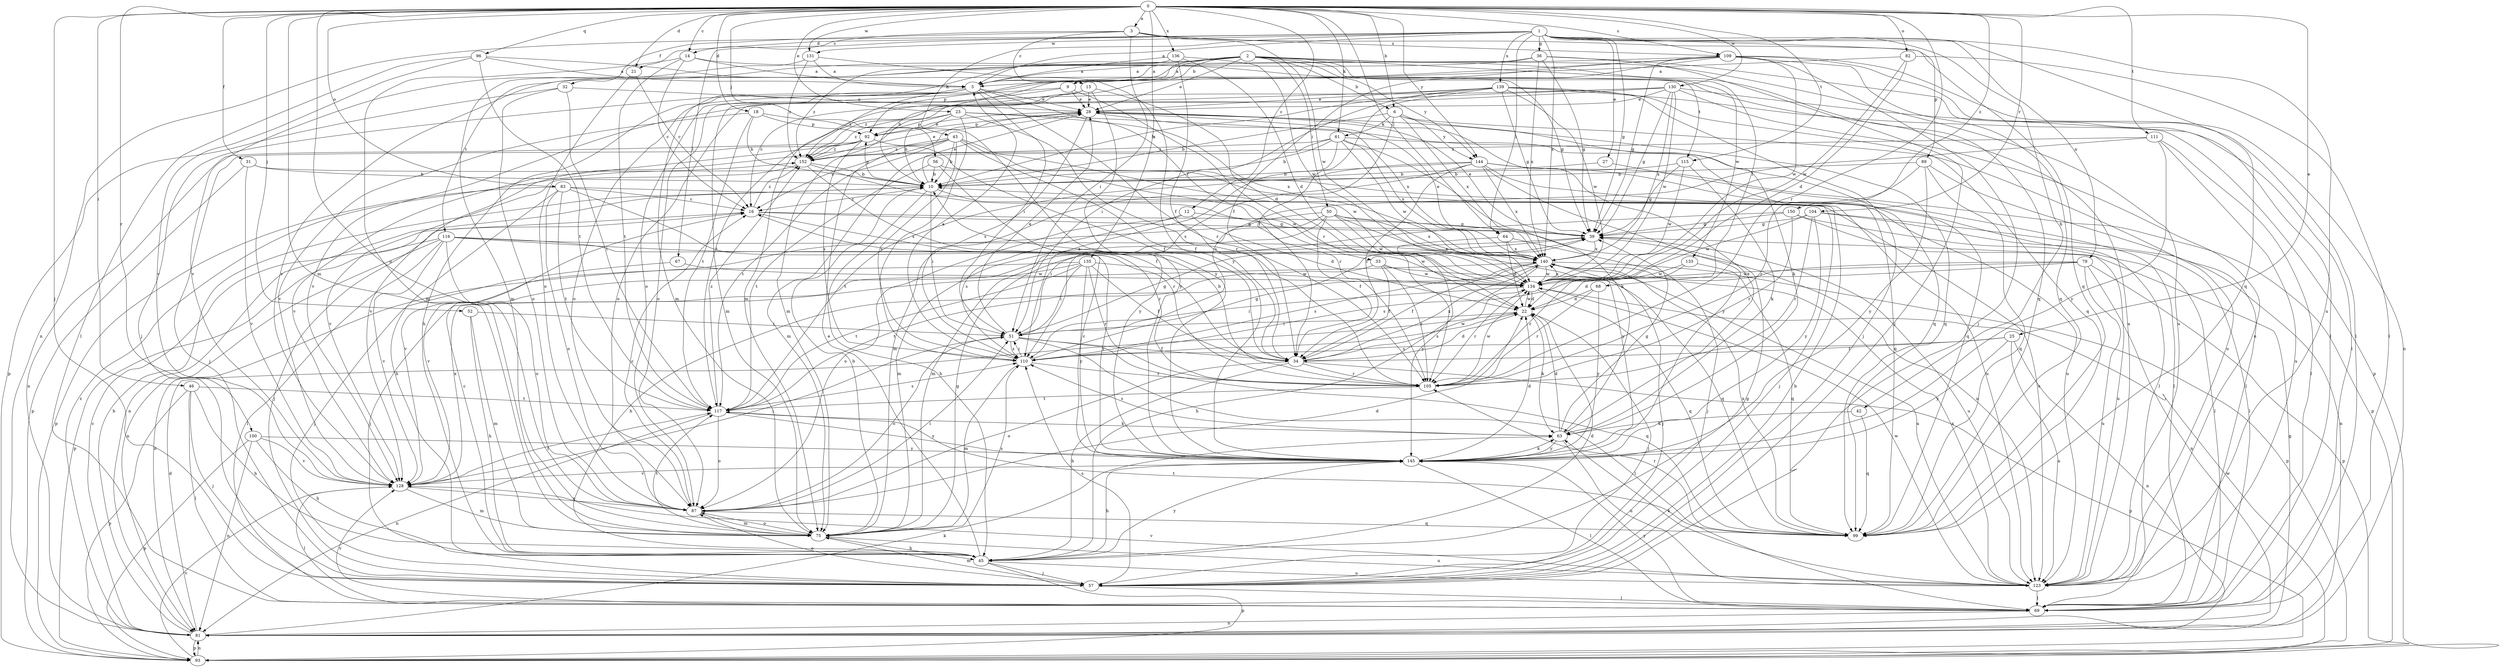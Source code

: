 strict digraph  {
0;
1;
2;
3;
5;
6;
9;
10;
12;
14;
15;
16;
18;
21;
22;
23;
25;
27;
28;
31;
32;
33;
34;
36;
39;
42;
43;
45;
46;
50;
51;
52;
56;
57;
61;
63;
64;
67;
68;
69;
75;
79;
81;
82;
83;
87;
89;
92;
93;
96;
99;
100;
104;
105;
109;
110;
111;
115;
116;
117;
123;
128;
130;
131;
133;
134;
135;
136;
139;
140;
144;
145;
150;
152;
0 -> 3  [label=a];
0 -> 6  [label=b];
0 -> 12  [label=c];
0 -> 14  [label=c];
0 -> 18  [label=d];
0 -> 21  [label=d];
0 -> 23  [label=e];
0 -> 25  [label=e];
0 -> 31  [label=f];
0 -> 46  [label=i];
0 -> 52  [label=j];
0 -> 56  [label=j];
0 -> 57  [label=j];
0 -> 61  [label=k];
0 -> 64  [label=l];
0 -> 75  [label=m];
0 -> 82  [label=o];
0 -> 83  [label=o];
0 -> 87  [label=o];
0 -> 96  [label=q];
0 -> 100  [label=r];
0 -> 104  [label=r];
0 -> 105  [label=r];
0 -> 109  [label=s];
0 -> 111  [label=t];
0 -> 115  [label=t];
0 -> 130  [label=w];
0 -> 131  [label=w];
0 -> 135  [label=x];
0 -> 136  [label=x];
0 -> 144  [label=y];
0 -> 150  [label=z];
1 -> 5  [label=a];
1 -> 21  [label=d];
1 -> 27  [label=e];
1 -> 36  [label=g];
1 -> 39  [label=g];
1 -> 42  [label=h];
1 -> 43  [label=h];
1 -> 64  [label=l];
1 -> 67  [label=l];
1 -> 79  [label=n];
1 -> 81  [label=n];
1 -> 89  [label=p];
1 -> 99  [label=q];
1 -> 123  [label=u];
1 -> 131  [label=w];
1 -> 139  [label=x];
1 -> 140  [label=x];
2 -> 5  [label=a];
2 -> 6  [label=b];
2 -> 9  [label=b];
2 -> 10  [label=b];
2 -> 28  [label=e];
2 -> 50  [label=i];
2 -> 68  [label=l];
2 -> 75  [label=m];
2 -> 92  [label=p];
2 -> 99  [label=q];
2 -> 115  [label=t];
2 -> 116  [label=t];
2 -> 123  [label=u];
2 -> 128  [label=v];
2 -> 133  [label=w];
2 -> 144  [label=y];
3 -> 14  [label=c];
3 -> 15  [label=c];
3 -> 32  [label=f];
3 -> 51  [label=i];
3 -> 99  [label=q];
3 -> 109  [label=s];
3 -> 134  [label=w];
5 -> 28  [label=e];
5 -> 33  [label=f];
5 -> 45  [label=h];
5 -> 51  [label=i];
5 -> 57  [label=j];
5 -> 87  [label=o];
5 -> 105  [label=r];
5 -> 152  [label=z];
6 -> 10  [label=b];
6 -> 61  [label=k];
6 -> 63  [label=k];
6 -> 110  [label=s];
6 -> 123  [label=u];
6 -> 140  [label=x];
6 -> 144  [label=y];
9 -> 28  [label=e];
9 -> 75  [label=m];
9 -> 87  [label=o];
9 -> 105  [label=r];
10 -> 16  [label=c];
10 -> 28  [label=e];
10 -> 45  [label=h];
10 -> 51  [label=i];
10 -> 57  [label=j];
10 -> 81  [label=n];
10 -> 92  [label=p];
12 -> 22  [label=d];
12 -> 39  [label=g];
12 -> 87  [label=o];
12 -> 110  [label=s];
14 -> 5  [label=a];
14 -> 16  [label=c];
14 -> 39  [label=g];
14 -> 75  [label=m];
14 -> 117  [label=t];
15 -> 16  [label=c];
15 -> 22  [label=d];
15 -> 28  [label=e];
15 -> 87  [label=o];
15 -> 145  [label=y];
16 -> 39  [label=g];
16 -> 57  [label=j];
16 -> 105  [label=r];
16 -> 123  [label=u];
16 -> 152  [label=z];
18 -> 10  [label=b];
18 -> 92  [label=p];
18 -> 117  [label=t];
18 -> 128  [label=v];
18 -> 145  [label=y];
21 -> 16  [label=c];
21 -> 87  [label=o];
22 -> 51  [label=i];
22 -> 57  [label=j];
22 -> 63  [label=k];
22 -> 110  [label=s];
22 -> 134  [label=w];
23 -> 10  [label=b];
23 -> 92  [label=p];
23 -> 99  [label=q];
23 -> 105  [label=r];
23 -> 110  [label=s];
23 -> 140  [label=x];
23 -> 152  [label=z];
25 -> 34  [label=f];
25 -> 81  [label=n];
25 -> 110  [label=s];
25 -> 123  [label=u];
25 -> 145  [label=y];
27 -> 10  [label=b];
27 -> 69  [label=l];
28 -> 92  [label=p];
28 -> 99  [label=q];
28 -> 110  [label=s];
28 -> 140  [label=x];
31 -> 10  [label=b];
31 -> 93  [label=p];
31 -> 123  [label=u];
31 -> 128  [label=v];
32 -> 28  [label=e];
32 -> 87  [label=o];
32 -> 93  [label=p];
32 -> 117  [label=t];
33 -> 34  [label=f];
33 -> 45  [label=h];
33 -> 99  [label=q];
33 -> 105  [label=r];
33 -> 134  [label=w];
34 -> 22  [label=d];
34 -> 45  [label=h];
34 -> 87  [label=o];
34 -> 93  [label=p];
34 -> 105  [label=r];
34 -> 134  [label=w];
34 -> 140  [label=x];
36 -> 5  [label=a];
36 -> 39  [label=g];
36 -> 57  [label=j];
36 -> 69  [label=l];
36 -> 128  [label=v];
36 -> 140  [label=x];
39 -> 28  [label=e];
39 -> 123  [label=u];
39 -> 128  [label=v];
39 -> 140  [label=x];
42 -> 63  [label=k];
42 -> 99  [label=q];
43 -> 10  [label=b];
43 -> 16  [label=c];
43 -> 34  [label=f];
43 -> 105  [label=r];
43 -> 110  [label=s];
43 -> 117  [label=t];
43 -> 128  [label=v];
43 -> 134  [label=w];
43 -> 152  [label=z];
45 -> 16  [label=c];
45 -> 22  [label=d];
45 -> 28  [label=e];
45 -> 39  [label=g];
45 -> 57  [label=j];
45 -> 93  [label=p];
45 -> 123  [label=u];
45 -> 145  [label=y];
46 -> 45  [label=h];
46 -> 57  [label=j];
46 -> 69  [label=l];
46 -> 93  [label=p];
46 -> 117  [label=t];
50 -> 34  [label=f];
50 -> 39  [label=g];
50 -> 51  [label=i];
50 -> 75  [label=m];
50 -> 128  [label=v];
50 -> 134  [label=w];
50 -> 140  [label=x];
50 -> 145  [label=y];
51 -> 28  [label=e];
51 -> 34  [label=f];
51 -> 39  [label=g];
51 -> 69  [label=l];
51 -> 87  [label=o];
51 -> 99  [label=q];
51 -> 110  [label=s];
52 -> 45  [label=h];
52 -> 51  [label=i];
52 -> 75  [label=m];
56 -> 10  [label=b];
56 -> 117  [label=t];
56 -> 123  [label=u];
56 -> 145  [label=y];
57 -> 10  [label=b];
57 -> 69  [label=l];
57 -> 75  [label=m];
57 -> 87  [label=o];
57 -> 110  [label=s];
61 -> 10  [label=b];
61 -> 63  [label=k];
61 -> 75  [label=m];
61 -> 99  [label=q];
61 -> 110  [label=s];
61 -> 134  [label=w];
61 -> 140  [label=x];
61 -> 152  [label=z];
63 -> 22  [label=d];
63 -> 28  [label=e];
63 -> 39  [label=g];
63 -> 110  [label=s];
63 -> 123  [label=u];
63 -> 145  [label=y];
64 -> 22  [label=d];
64 -> 57  [label=j];
64 -> 140  [label=x];
64 -> 145  [label=y];
67 -> 57  [label=j];
67 -> 134  [label=w];
68 -> 22  [label=d];
68 -> 105  [label=r];
68 -> 145  [label=y];
69 -> 81  [label=n];
69 -> 128  [label=v];
69 -> 145  [label=y];
75 -> 10  [label=b];
75 -> 39  [label=g];
75 -> 45  [label=h];
75 -> 87  [label=o];
75 -> 110  [label=s];
75 -> 117  [label=t];
75 -> 123  [label=u];
79 -> 22  [label=d];
79 -> 81  [label=n];
79 -> 93  [label=p];
79 -> 110  [label=s];
79 -> 123  [label=u];
79 -> 134  [label=w];
81 -> 10  [label=b];
81 -> 16  [label=c];
81 -> 22  [label=d];
81 -> 39  [label=g];
81 -> 63  [label=k];
81 -> 93  [label=p];
81 -> 152  [label=z];
82 -> 5  [label=a];
82 -> 22  [label=d];
82 -> 69  [label=l];
82 -> 134  [label=w];
83 -> 16  [label=c];
83 -> 45  [label=h];
83 -> 87  [label=o];
83 -> 93  [label=p];
83 -> 105  [label=r];
83 -> 117  [label=t];
83 -> 123  [label=u];
87 -> 16  [label=c];
87 -> 22  [label=d];
87 -> 51  [label=i];
87 -> 75  [label=m];
87 -> 99  [label=q];
89 -> 10  [label=b];
89 -> 69  [label=l];
89 -> 99  [label=q];
89 -> 105  [label=r];
89 -> 145  [label=y];
92 -> 28  [label=e];
92 -> 34  [label=f];
92 -> 57  [label=j];
92 -> 81  [label=n];
92 -> 110  [label=s];
92 -> 128  [label=v];
92 -> 152  [label=z];
93 -> 81  [label=n];
93 -> 128  [label=v];
93 -> 134  [label=w];
96 -> 5  [label=a];
96 -> 69  [label=l];
96 -> 117  [label=t];
96 -> 123  [label=u];
96 -> 128  [label=v];
99 -> 105  [label=r];
99 -> 117  [label=t];
99 -> 140  [label=x];
100 -> 45  [label=h];
100 -> 81  [label=n];
100 -> 93  [label=p];
100 -> 128  [label=v];
100 -> 145  [label=y];
104 -> 39  [label=g];
104 -> 69  [label=l];
104 -> 81  [label=n];
104 -> 105  [label=r];
104 -> 134  [label=w];
104 -> 145  [label=y];
105 -> 10  [label=b];
105 -> 117  [label=t];
105 -> 134  [label=w];
109 -> 5  [label=a];
109 -> 34  [label=f];
109 -> 39  [label=g];
109 -> 57  [label=j];
109 -> 69  [label=l];
109 -> 75  [label=m];
109 -> 81  [label=n];
109 -> 87  [label=o];
109 -> 99  [label=q];
109 -> 134  [label=w];
110 -> 5  [label=a];
110 -> 39  [label=g];
110 -> 51  [label=i];
110 -> 75  [label=m];
110 -> 105  [label=r];
111 -> 69  [label=l];
111 -> 110  [label=s];
111 -> 123  [label=u];
111 -> 145  [label=y];
111 -> 152  [label=z];
115 -> 10  [label=b];
115 -> 39  [label=g];
115 -> 63  [label=k];
115 -> 134  [label=w];
116 -> 69  [label=l];
116 -> 81  [label=n];
116 -> 87  [label=o];
116 -> 93  [label=p];
116 -> 128  [label=v];
116 -> 134  [label=w];
116 -> 140  [label=x];
116 -> 145  [label=y];
117 -> 63  [label=k];
117 -> 81  [label=n];
117 -> 87  [label=o];
117 -> 110  [label=s];
117 -> 145  [label=y];
117 -> 152  [label=z];
123 -> 63  [label=k];
123 -> 69  [label=l];
123 -> 128  [label=v];
123 -> 134  [label=w];
123 -> 140  [label=x];
128 -> 51  [label=i];
128 -> 69  [label=l];
128 -> 75  [label=m];
128 -> 87  [label=o];
128 -> 117  [label=t];
128 -> 140  [label=x];
130 -> 28  [label=e];
130 -> 39  [label=g];
130 -> 69  [label=l];
130 -> 75  [label=m];
130 -> 117  [label=t];
130 -> 123  [label=u];
130 -> 128  [label=v];
130 -> 134  [label=w];
130 -> 140  [label=x];
131 -> 5  [label=a];
131 -> 75  [label=m];
131 -> 145  [label=y];
131 -> 152  [label=z];
133 -> 99  [label=q];
133 -> 105  [label=r];
133 -> 134  [label=w];
134 -> 22  [label=d];
134 -> 51  [label=i];
134 -> 99  [label=q];
134 -> 105  [label=r];
134 -> 140  [label=x];
135 -> 34  [label=f];
135 -> 51  [label=i];
135 -> 57  [label=j];
135 -> 81  [label=n];
135 -> 105  [label=r];
135 -> 117  [label=t];
135 -> 134  [label=w];
135 -> 145  [label=y];
136 -> 5  [label=a];
136 -> 22  [label=d];
136 -> 34  [label=f];
136 -> 134  [label=w];
136 -> 152  [label=z];
139 -> 10  [label=b];
139 -> 28  [label=e];
139 -> 34  [label=f];
139 -> 39  [label=g];
139 -> 51  [label=i];
139 -> 57  [label=j];
139 -> 93  [label=p];
139 -> 99  [label=q];
139 -> 134  [label=w];
139 -> 152  [label=z];
140 -> 28  [label=e];
140 -> 34  [label=f];
140 -> 45  [label=h];
140 -> 57  [label=j];
140 -> 93  [label=p];
140 -> 110  [label=s];
140 -> 117  [label=t];
140 -> 123  [label=u];
140 -> 134  [label=w];
144 -> 10  [label=b];
144 -> 34  [label=f];
144 -> 69  [label=l];
144 -> 75  [label=m];
144 -> 93  [label=p];
144 -> 99  [label=q];
144 -> 117  [label=t];
144 -> 140  [label=x];
144 -> 145  [label=y];
145 -> 16  [label=c];
145 -> 22  [label=d];
145 -> 45  [label=h];
145 -> 63  [label=k];
145 -> 69  [label=l];
145 -> 128  [label=v];
150 -> 39  [label=g];
150 -> 69  [label=l];
150 -> 75  [label=m];
150 -> 105  [label=r];
150 -> 123  [label=u];
152 -> 10  [label=b];
152 -> 28  [label=e];
152 -> 34  [label=f];
152 -> 128  [label=v];
152 -> 134  [label=w];
}
